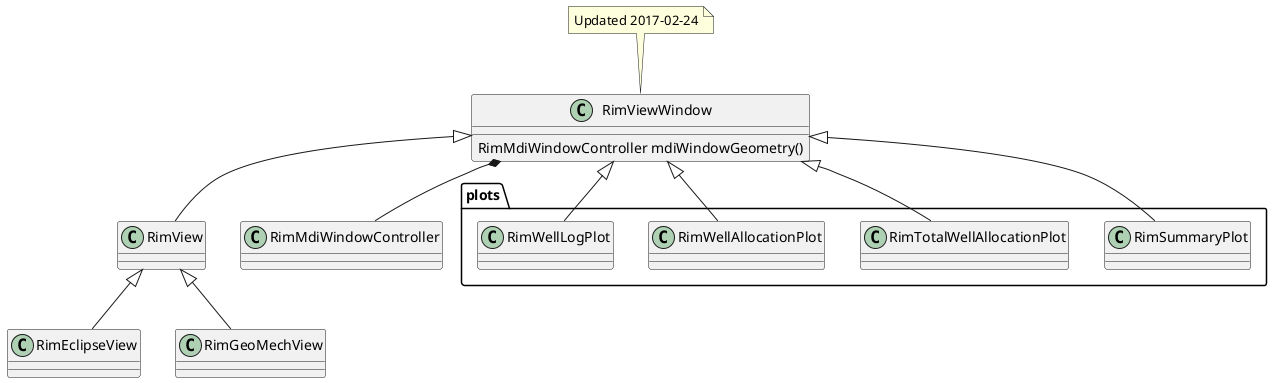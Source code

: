 @startuml

class RimViewWindow {
  RimMdiWindowController mdiWindowGeometry()
}

note top of RimViewWindow : Updated 2017-02-24

class RimView {
}

RimViewWindow <|-- RimView

package plots {
RimViewWindow <|-- RimSummaryPlot
RimViewWindow <|-- RimTotalWellAllocationPlot
RimViewWindow <|-- RimWellAllocationPlot
RimViewWindow <|-- RimWellLogPlot
}

RimViewWindow *-- RimMdiWindowController

RimView <|-- RimEclipseView
RimView <|-- RimGeoMechView



@enduml
